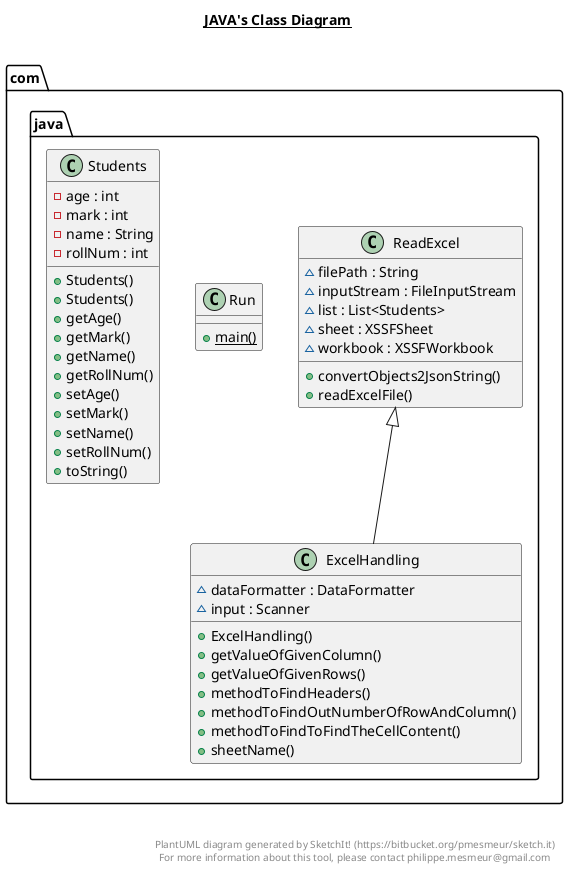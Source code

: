 @startuml

title __JAVA's Class Diagram__\n

  namespace com.java {
    class com.java.ExcelHandling {
        ~ dataFormatter : DataFormatter
        ~ input : Scanner
        + ExcelHandling()
        + getValueOfGivenColumn()
        + getValueOfGivenRows()
        + methodToFindHeaders()
        + methodToFindOutNumberOfRowAndColumn()
        + methodToFindToFindTheCellContent()
        + sheetName()
    }
  }


  namespace com.java {
    class com.java.ReadExcel {
        ~ filePath : String
        ~ inputStream : FileInputStream
        ~ list : List<Students>
        ~ sheet : XSSFSheet
        ~ workbook : XSSFWorkbook
        + convertObjects2JsonString()
        + readExcelFile()
    }
  }


  namespace com.java {
    class com.java.Run {
        {static} + main()
    }
  }


  namespace com.java {
    class com.java.Students {
        - age : int
        - mark : int
        - name : String
        - rollNum : int
        + Students()
        + Students()
        + getAge()
        + getMark()
        + getName()
        + getRollNum()
        + setAge()
        + setMark()
        + setName()
        + setRollNum()
        + toString()
    }
  }


  com.java.ExcelHandling -up-|> com.java.ReadExcel


right footer


PlantUML diagram generated by SketchIt! (https://bitbucket.org/pmesmeur/sketch.it)
For more information about this tool, please contact philippe.mesmeur@gmail.com
endfooter

@enduml

